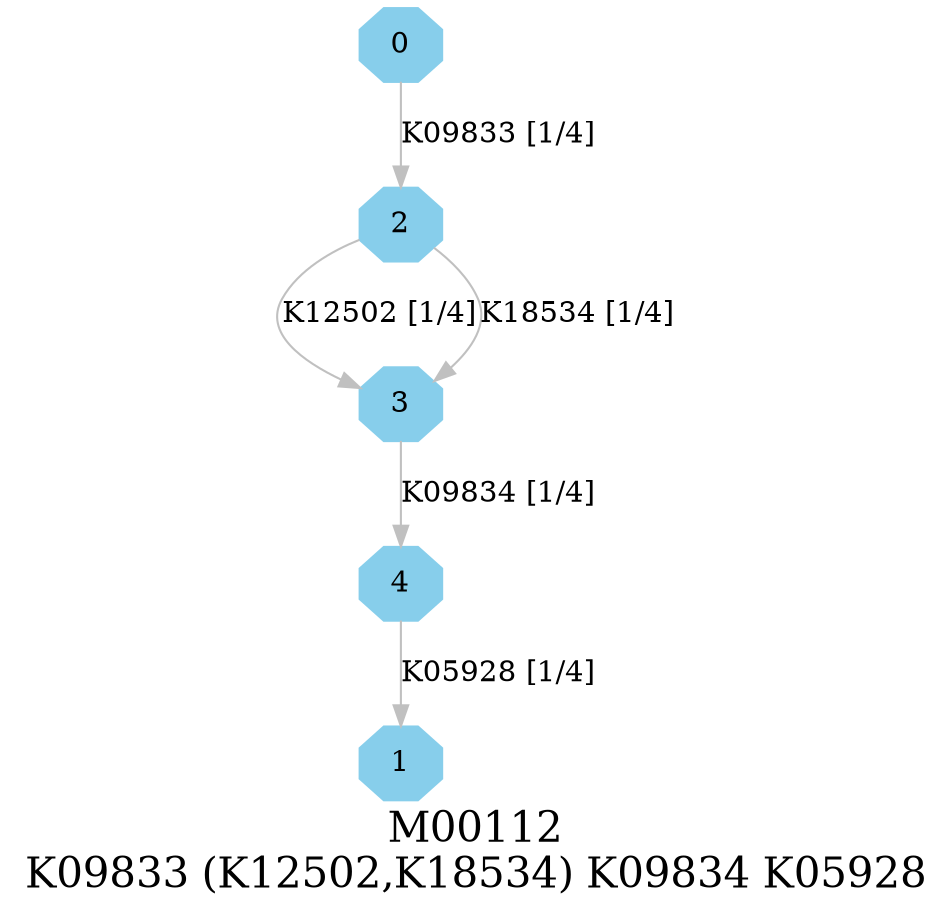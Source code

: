 digraph G {
graph [label="M00112
K09833 (K12502,K18534) K09834 K05928",fontsize=20];
node [shape=box,style=filled];
edge [len=3,color=grey];
{node [width=.3,height=.3,shape=octagon,style=filled,color=skyblue] 0 1 2 3 4 }
0 -> 2 [label="K09833 [1/4]"];
2 -> 3 [label="K12502 [1/4]"];
2 -> 3 [label="K18534 [1/4]"];
3 -> 4 [label="K09834 [1/4]"];
4 -> 1 [label="K05928 [1/4]"];
}
